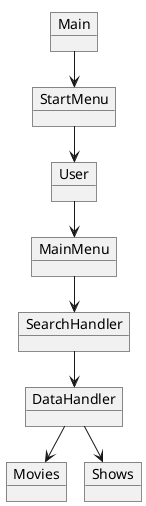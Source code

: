 @startuml
!pragma layout smetana

object Main
object StartMenu
object MainMenu
object Movies
object Shows
object DataHandler
object User
object SearchHandler



Main --> StartMenu
StartMenu --> User
User --> MainMenu
MainMenu --> SearchHandler
SearchHandler --> DataHandler
DataHandler --> Movies
DataHandler --> Shows






@enduml